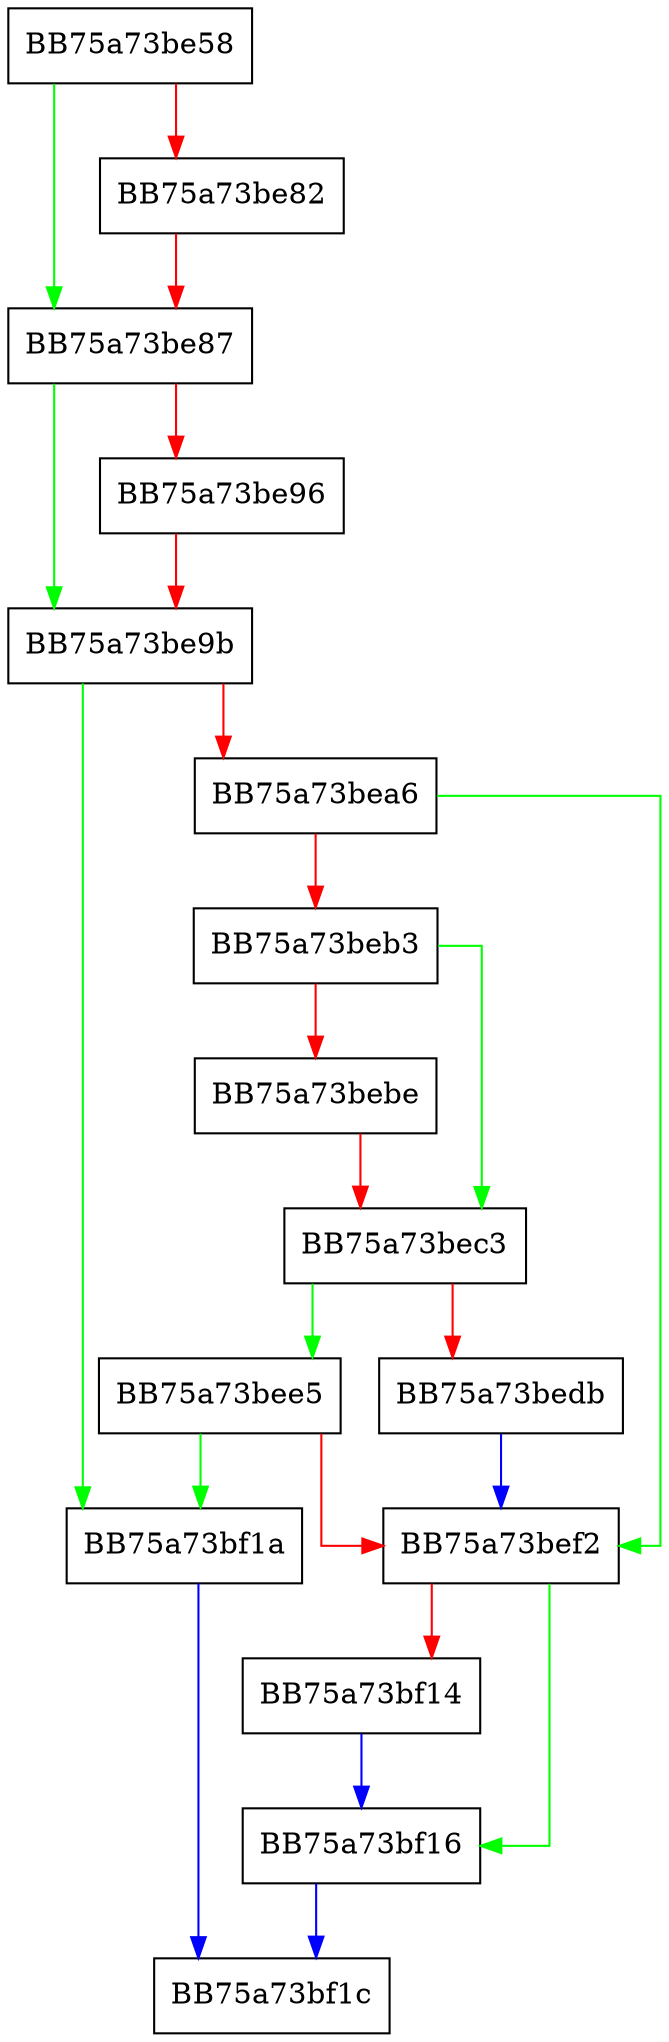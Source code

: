 digraph get_page_info {
  node [shape="box"];
  graph [splines=ortho];
  BB75a73be58 -> BB75a73be87 [color="green"];
  BB75a73be58 -> BB75a73be82 [color="red"];
  BB75a73be82 -> BB75a73be87 [color="red"];
  BB75a73be87 -> BB75a73be9b [color="green"];
  BB75a73be87 -> BB75a73be96 [color="red"];
  BB75a73be96 -> BB75a73be9b [color="red"];
  BB75a73be9b -> BB75a73bf1a [color="green"];
  BB75a73be9b -> BB75a73bea6 [color="red"];
  BB75a73bea6 -> BB75a73bef2 [color="green"];
  BB75a73bea6 -> BB75a73beb3 [color="red"];
  BB75a73beb3 -> BB75a73bec3 [color="green"];
  BB75a73beb3 -> BB75a73bebe [color="red"];
  BB75a73bebe -> BB75a73bec3 [color="red"];
  BB75a73bec3 -> BB75a73bee5 [color="green"];
  BB75a73bec3 -> BB75a73bedb [color="red"];
  BB75a73bedb -> BB75a73bef2 [color="blue"];
  BB75a73bee5 -> BB75a73bf1a [color="green"];
  BB75a73bee5 -> BB75a73bef2 [color="red"];
  BB75a73bef2 -> BB75a73bf16 [color="green"];
  BB75a73bef2 -> BB75a73bf14 [color="red"];
  BB75a73bf14 -> BB75a73bf16 [color="blue"];
  BB75a73bf16 -> BB75a73bf1c [color="blue"];
  BB75a73bf1a -> BB75a73bf1c [color="blue"];
}
